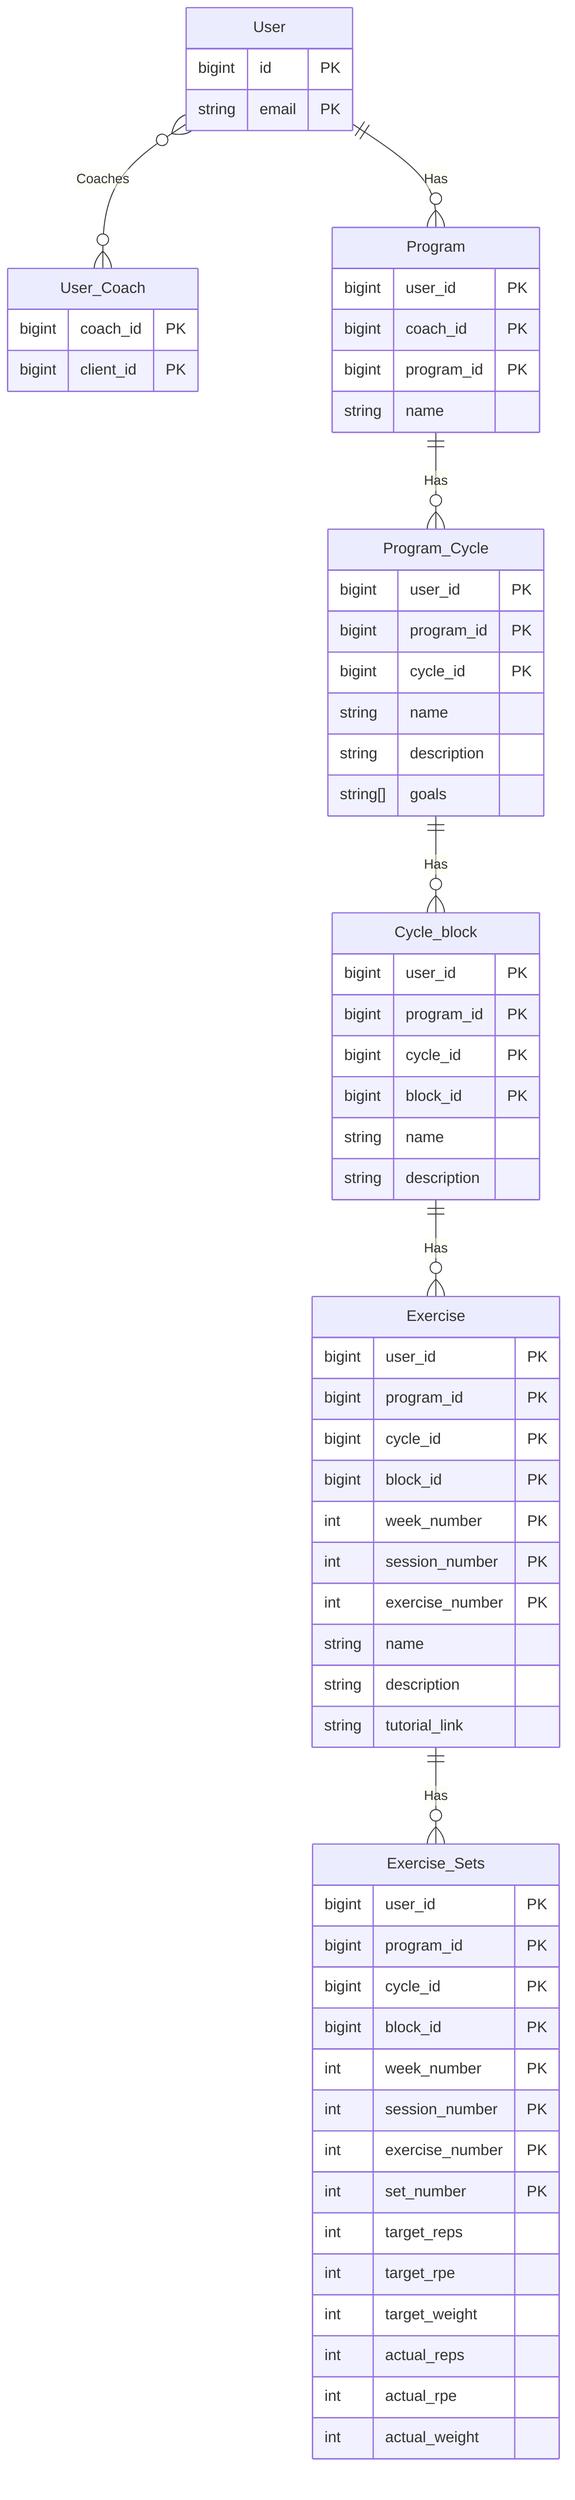 erDiagram
    User{
        bigint id PK
        string email PK
    }

    User_Coach{
        bigint coach_id PK
        bigint client_id PK
    }

    Program{
        bigint user_id PK
        bigint coach_id PK
        bigint program_id PK
        string name
    }

    Program_Cycle{
        bigint user_id PK
        bigint program_id PK
        bigint cycle_id PK
        string name
        string description
        string[] goals
    }

    Cycle_block{
        bigint user_id PK
        bigint program_id PK
        bigint cycle_id PK
        bigint block_id PK
        string name
        string description
    }

    Exercise{
        bigint user_id PK
        bigint program_id PK
        bigint cycle_id PK
        bigint block_id PK
        int week_number PK
        int session_number PK
        int exercise_number PK
        string name
        string description
        string tutorial_link
    }

    Exercise_Sets{
        bigint user_id PK
        bigint program_id PK
        bigint cycle_id PK
        bigint block_id PK
        int week_number PK
        int session_number PK
        int exercise_number PK
        int set_number PK

        int target_reps
        int target_rpe
        int target_weight
        int actual_reps
        int actual_rpe
        int actual_weight
    }

    User }o--o{ User_Coach: "Coaches"
    User ||--o{ Program : "Has"

    Program ||--o{ Program_Cycle : "Has"
    Program_Cycle ||--o{ Cycle_block : "Has"
    Cycle_block ||--o{ Exercise : "Has"
    Exercise ||--o{ Exercise_Sets : "Has"